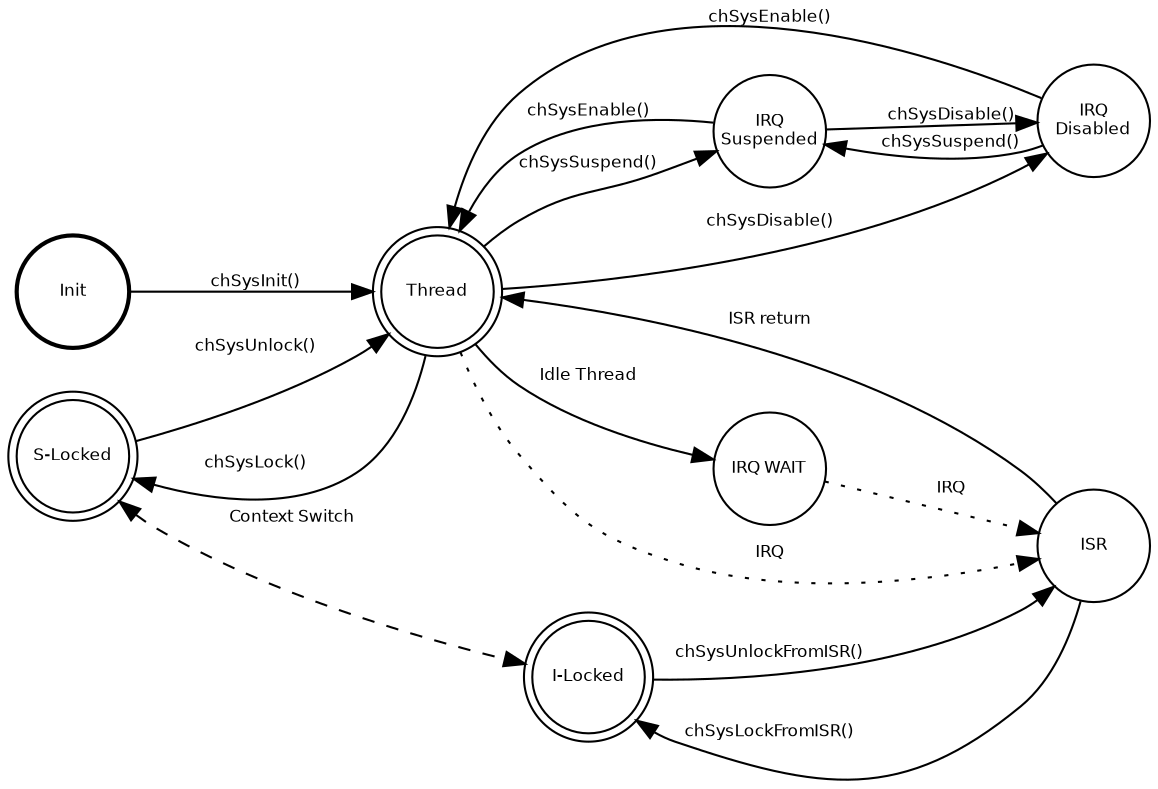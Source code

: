   digraph example {
    rankdir="LR";
    ranksep=0.2;

    node [shape=circle, fontname=Helvetica, fontsize=8, fixedsize="true", width="0.75", height="0.75"];
    edge [fontname=Helvetica, fontsize=8];

    init [label="Init", style="bold"];
    thread [label="Thread", shape=doublecircle];
    susp [label="IRQ\nSuspended"];
    disab [label="IRQ\nDisabled"];
    slock [label="S-Locked", shape=doublecircle];
    ilock [label="I-Locked", shape=doublecircle];
    sleep [label="IRQ WAIT"];
    isr [label="ISR"];

    init -> thread [label="chSysInit()"];
    thread -> slock [label="chSysLock()", constraint=false];
    slock -> thread [label="\n\nchSysUnlock()"];
    thread -> susp [label="chSysSuspend()"];
    susp -> disab [label="chSysDisable()"];
    thread -> disab [label="chSysDisable()"];
    susp -> thread [label="chSysEnable()"];
    disab -> thread [label="chSysEnable()"];
    disab -> susp [label="chSysSuspend()"];
    slock -> ilock [label="                Context Switch", dir=both, style="dashed"];
    thread -> isr [label="IRQ", style="dotted"];
    isr -> thread [label="ISR return", fontname=Helvetica, fontsize=8];
    isr -> ilock [label="chSysLockFromISR()", constraint=false];
    ilock -> isr [label="chSysUnlockFromISR()", fontsize=8];
    thread -> sleep [label="Idle Thread"];
    sleep -> isr [label="IRQ", style="dotted"];
  }
